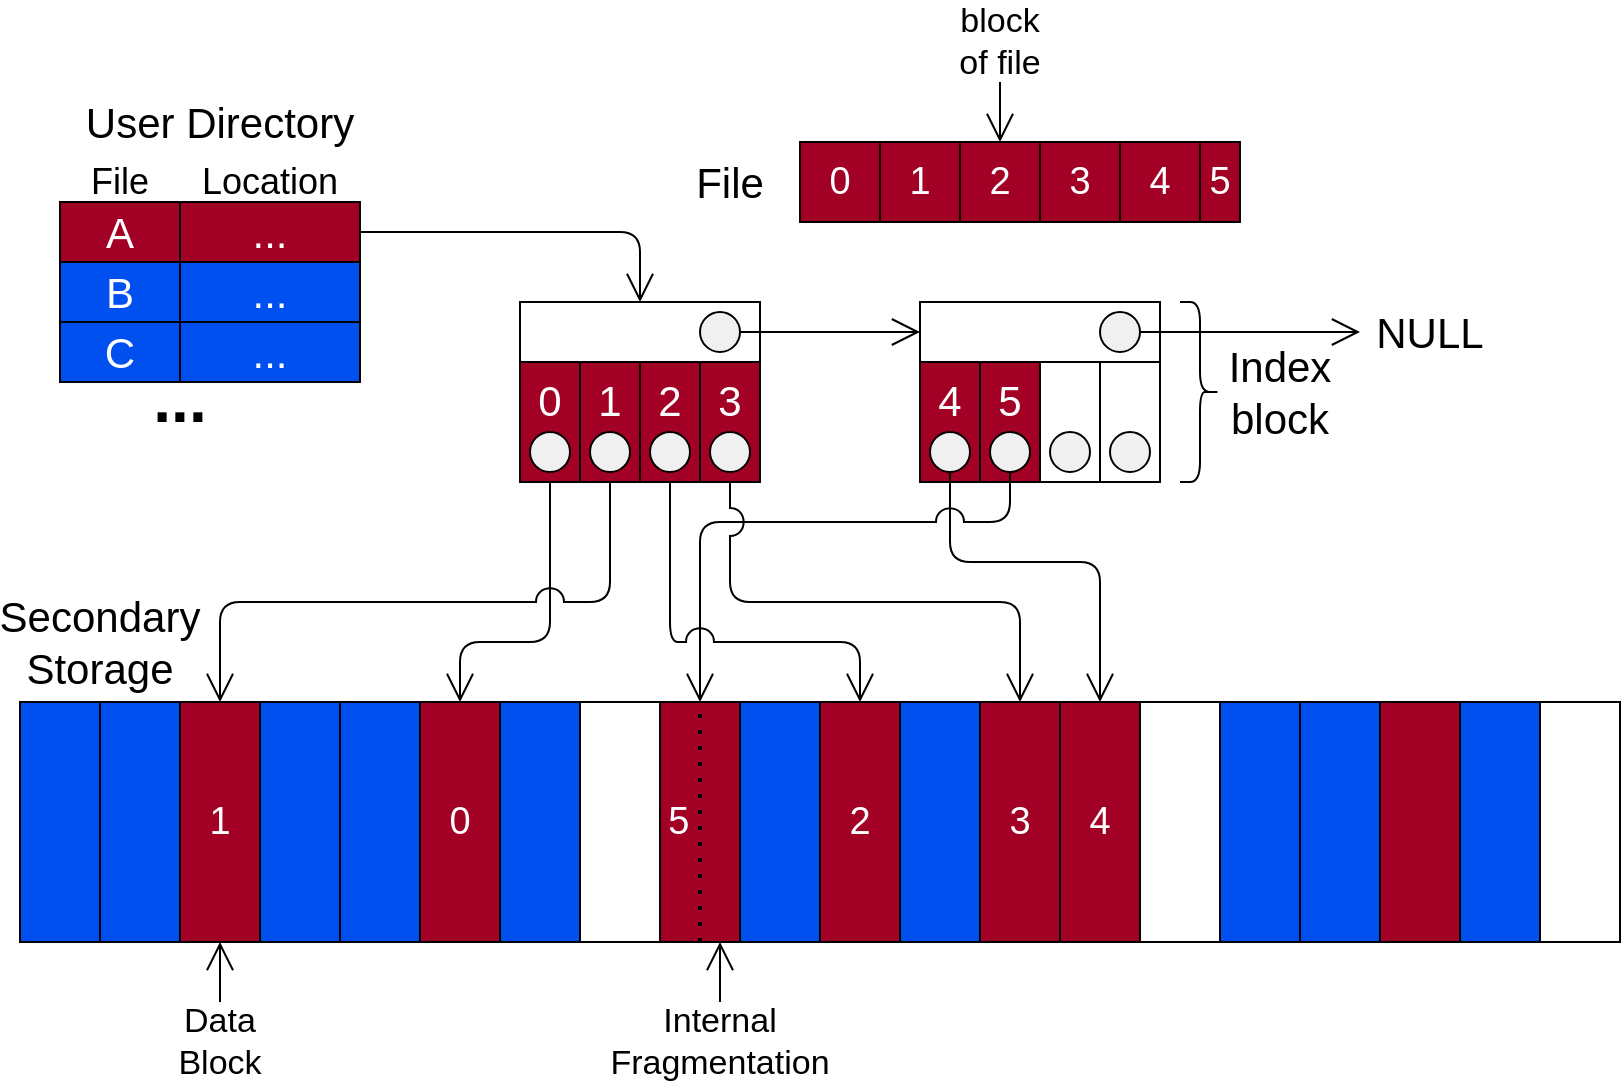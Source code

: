 <mxfile>
    <diagram id="OrIl6WB45YPyoF1tJ-wZ" name="Page-1">
        <mxGraphModel dx="976" dy="1409" grid="1" gridSize="10" guides="1" tooltips="1" connect="1" arrows="1" fold="1" page="1" pageScale="1" pageWidth="850" pageHeight="1100" math="0" shadow="0">
            <root>
                <mxCell id="0"/>
                <mxCell id="1" parent="0"/>
                <mxCell id="2" value="A" style="rounded=0;whiteSpace=wrap;html=1;fontSize=21;fillColor=#a20025;fontColor=#ffffff;strokeColor=#000000;" vertex="1" parent="1">
                    <mxGeometry x="40" y="140" width="60" height="30" as="geometry"/>
                </mxCell>
                <mxCell id="35" style="edgeStyle=orthogonalEdgeStyle;html=1;exitX=1;exitY=0.5;exitDx=0;exitDy=0;entryX=0.5;entryY=0;entryDx=0;entryDy=0;endArrow=open;endFill=0;endSize=12;" edge="1" parent="1" source="3" target="13">
                    <mxGeometry relative="1" as="geometry"/>
                </mxCell>
                <mxCell id="3" value="..." style="rounded=0;whiteSpace=wrap;html=1;fontSize=21;fillColor=#a20025;fontColor=#ffffff;strokeColor=#000000;" vertex="1" parent="1">
                    <mxGeometry x="100" y="140" width="90" height="30" as="geometry"/>
                </mxCell>
                <mxCell id="4" value="B" style="rounded=0;whiteSpace=wrap;html=1;fontSize=21;fillColor=#0050ef;fontColor=#ffffff;strokeColor=#000000;" vertex="1" parent="1">
                    <mxGeometry x="40" y="170" width="60" height="30" as="geometry"/>
                </mxCell>
                <mxCell id="5" value="..." style="rounded=0;whiteSpace=wrap;html=1;fontSize=21;fillColor=#0050ef;fontColor=#ffffff;strokeColor=#000000;" vertex="1" parent="1">
                    <mxGeometry x="100" y="170" width="90" height="30" as="geometry"/>
                </mxCell>
                <mxCell id="6" value="C" style="rounded=0;whiteSpace=wrap;html=1;fontSize=21;fillColor=#0050ef;fontColor=#ffffff;strokeColor=#000000;" vertex="1" parent="1">
                    <mxGeometry x="40" y="200" width="60" height="30" as="geometry"/>
                </mxCell>
                <mxCell id="7" value="..." style="rounded=0;whiteSpace=wrap;html=1;fontSize=21;fillColor=#0050ef;fontColor=#ffffff;strokeColor=#000000;" vertex="1" parent="1">
                    <mxGeometry x="100" y="200" width="90" height="30" as="geometry"/>
                </mxCell>
                <mxCell id="8" value="..." style="text;html=1;strokeColor=none;fillColor=none;align=center;verticalAlign=bottom;whiteSpace=wrap;rounded=0;fontSize=32;fontStyle=1" vertex="1" parent="1">
                    <mxGeometry x="80" y="240" width="40" height="20" as="geometry"/>
                </mxCell>
                <mxCell id="9" value="File" style="text;html=1;strokeColor=none;fillColor=none;align=center;verticalAlign=middle;whiteSpace=wrap;rounded=0;fontSize=18;" vertex="1" parent="1">
                    <mxGeometry x="50" y="120" width="40" height="20" as="geometry"/>
                </mxCell>
                <mxCell id="10" value="Location" style="text;html=1;strokeColor=none;fillColor=none;align=center;verticalAlign=middle;whiteSpace=wrap;rounded=0;fontSize=18;" vertex="1" parent="1">
                    <mxGeometry x="100" y="120" width="90" height="20" as="geometry"/>
                </mxCell>
                <mxCell id="11" value="User Directory" style="text;html=1;strokeColor=none;fillColor=none;align=center;verticalAlign=middle;whiteSpace=wrap;rounded=0;fontSize=21;" vertex="1" parent="1">
                    <mxGeometry x="50" y="90" width="140" height="20" as="geometry"/>
                </mxCell>
                <mxCell id="13" value="" style="rounded=0;whiteSpace=wrap;html=1;strokeColor=#000000;" vertex="1" parent="1">
                    <mxGeometry x="270" y="190" width="120" height="30" as="geometry"/>
                </mxCell>
                <mxCell id="14" value="" style="ellipse;whiteSpace=wrap;html=1;aspect=fixed;fontSize=19;strokeColor=#000000;fillColor=#F0F0F0;" vertex="1" parent="1">
                    <mxGeometry x="360" y="195" width="20" height="20" as="geometry"/>
                </mxCell>
                <mxCell id="36" value="0" style="rounded=0;whiteSpace=wrap;html=1;fillColor=#a20025;fontColor=#ffffff;fontSize=19;strokeColor=#000000;verticalAlign=middle;" vertex="1" parent="1">
                    <mxGeometry x="220" y="390" width="40" height="120" as="geometry"/>
                </mxCell>
                <mxCell id="37" value="1" style="rounded=0;whiteSpace=wrap;html=1;fillColor=#a20025;fontColor=#ffffff;fontSize=19;strokeColor=#000000;" vertex="1" parent="1">
                    <mxGeometry x="100" y="390" width="40" height="120" as="geometry"/>
                </mxCell>
                <mxCell id="38" value="" style="rounded=0;whiteSpace=wrap;html=1;fillColor=#0050ef;strokeColor=#000000;" vertex="1" parent="1">
                    <mxGeometry x="20" y="390" width="40" height="120" as="geometry"/>
                </mxCell>
                <mxCell id="39" value="" style="rounded=0;whiteSpace=wrap;html=1;fillColor=#0050ef;fontColor=#ffffff;strokeColor=#000000;" vertex="1" parent="1">
                    <mxGeometry x="60" y="390" width="40" height="120" as="geometry"/>
                </mxCell>
                <mxCell id="40" value="" style="rounded=0;whiteSpace=wrap;html=1;fillColor=#0050ef;strokeColor=#000000;" vertex="1" parent="1">
                    <mxGeometry x="140" y="390" width="40" height="120" as="geometry"/>
                </mxCell>
                <mxCell id="41" value="" style="rounded=0;whiteSpace=wrap;html=1;fillColor=#0050ef;fontColor=#ffffff;strokeColor=#000000;" vertex="1" parent="1">
                    <mxGeometry x="180" y="390" width="40" height="120" as="geometry"/>
                </mxCell>
                <mxCell id="42" value="" style="rounded=0;whiteSpace=wrap;html=1;fillColor=#0050ef;fontColor=#ffffff;strokeColor=#000000;" vertex="1" parent="1">
                    <mxGeometry x="260" y="390" width="40" height="120" as="geometry"/>
                </mxCell>
                <mxCell id="43" value="" style="rounded=0;whiteSpace=wrap;html=1;strokeColor=#000000;" vertex="1" parent="1">
                    <mxGeometry x="300" y="390" width="40" height="120" as="geometry"/>
                </mxCell>
                <mxCell id="44" value="5&amp;nbsp; &amp;nbsp;&amp;nbsp;" style="rounded=0;whiteSpace=wrap;html=1;fillColor=#a20025;fontColor=#ffffff;strokeColor=#000000;fontSize=19;" vertex="1" parent="1">
                    <mxGeometry x="340" y="390" width="40" height="120" as="geometry"/>
                </mxCell>
                <mxCell id="45" value="" style="rounded=0;whiteSpace=wrap;html=1;fillColor=#0050ef;strokeColor=#000000;" vertex="1" parent="1">
                    <mxGeometry x="380" y="390" width="40" height="120" as="geometry"/>
                </mxCell>
                <mxCell id="46" value="2" style="rounded=0;whiteSpace=wrap;html=1;fillColor=#a20025;fontColor=#ffffff;fontSize=19;strokeColor=#000000;" vertex="1" parent="1">
                    <mxGeometry x="420" y="390" width="40" height="120" as="geometry"/>
                </mxCell>
                <mxCell id="47" value="" style="rounded=0;whiteSpace=wrap;html=1;fillColor=#0050ef;strokeColor=#000000;" vertex="1" parent="1">
                    <mxGeometry x="460" y="390" width="40" height="120" as="geometry"/>
                </mxCell>
                <mxCell id="48" value="3" style="rounded=0;whiteSpace=wrap;html=1;fillColor=#a20025;fontColor=#ffffff;fontSize=19;strokeColor=#000000;" vertex="1" parent="1">
                    <mxGeometry x="500" y="390" width="40" height="120" as="geometry"/>
                </mxCell>
                <mxCell id="49" value="4" style="rounded=0;whiteSpace=wrap;html=1;fillColor=#a20025;fontColor=#ffffff;fontSize=19;strokeColor=#000000;" vertex="1" parent="1">
                    <mxGeometry x="540" y="390" width="40" height="120" as="geometry"/>
                </mxCell>
                <mxCell id="50" value="" style="rounded=0;whiteSpace=wrap;html=1;strokeColor=#000000;" vertex="1" parent="1">
                    <mxGeometry x="580" y="390" width="40" height="120" as="geometry"/>
                </mxCell>
                <mxCell id="51" value="" style="rounded=0;whiteSpace=wrap;html=1;fillColor=#0050ef;strokeColor=#000000;" vertex="1" parent="1">
                    <mxGeometry x="620" y="390" width="40" height="120" as="geometry"/>
                </mxCell>
                <mxCell id="52" value="" style="endArrow=none;dashed=1;html=1;dashPattern=1 3;strokeWidth=2;fontSize=19;endSize=12;entryX=0.5;entryY=0;entryDx=0;entryDy=0;exitX=0.5;exitY=1;exitDx=0;exitDy=0;strokeColor=#000000;" edge="1" parent="1" source="44" target="44">
                    <mxGeometry width="50" height="50" relative="1" as="geometry">
                        <mxPoint x="120" y="640" as="sourcePoint"/>
                        <mxPoint x="170" y="590" as="targetPoint"/>
                    </mxGeometry>
                </mxCell>
                <mxCell id="64" value="" style="rounded=0;whiteSpace=wrap;html=1;fillColor=#a20025;fontColor=#ffffff;fontSize=19;strokeColor=#000000;verticalAlign=top;" vertex="1" parent="1">
                    <mxGeometry x="700" y="390" width="40" height="120" as="geometry"/>
                </mxCell>
                <mxCell id="65" value="" style="rounded=0;whiteSpace=wrap;html=1;fillColor=#0050ef;fontColor=#ffffff;strokeColor=#000000;" vertex="1" parent="1">
                    <mxGeometry x="660" y="390" width="40" height="120" as="geometry"/>
                </mxCell>
                <mxCell id="66" value="" style="rounded=0;whiteSpace=wrap;html=1;fillColor=#0050ef;fontColor=#ffffff;strokeColor=#000000;" vertex="1" parent="1">
                    <mxGeometry x="740" y="390" width="40" height="120" as="geometry"/>
                </mxCell>
                <mxCell id="67" value="" style="rounded=0;whiteSpace=wrap;html=1;strokeColor=#000000;" vertex="1" parent="1">
                    <mxGeometry x="780" y="390" width="40" height="120" as="geometry"/>
                </mxCell>
                <mxCell id="82" style="edgeStyle=orthogonalEdgeStyle;html=1;exitX=0.5;exitY=1;exitDx=0;exitDy=0;entryX=0.5;entryY=0;entryDx=0;entryDy=0;endArrow=open;endFill=0;endSize=12;jumpStyle=arc;jumpSize=14;" edge="1" parent="1" source="70" target="36">
                    <mxGeometry relative="1" as="geometry">
                        <Array as="points">
                            <mxPoint x="285" y="360"/>
                            <mxPoint x="240" y="360"/>
                        </Array>
                    </mxGeometry>
                </mxCell>
                <mxCell id="70" value="0" style="rounded=0;whiteSpace=wrap;html=1;verticalAlign=top;fontSize=21;fillColor=#a20025;fontColor=#ffffff;strokeColor=#000000;" vertex="1" parent="1">
                    <mxGeometry x="270" y="220" width="30" height="60" as="geometry"/>
                </mxCell>
                <mxCell id="71" value="" style="ellipse;whiteSpace=wrap;html=1;aspect=fixed;fontSize=19;strokeColor=#000000;fillColor=#F0F0F0;" vertex="1" parent="1">
                    <mxGeometry x="275" y="255" width="20" height="20" as="geometry"/>
                </mxCell>
                <mxCell id="83" style="edgeStyle=orthogonalEdgeStyle;html=1;exitX=0.5;exitY=1;exitDx=0;exitDy=0;entryX=0.5;entryY=0;entryDx=0;entryDy=0;endArrow=open;endFill=0;endSize=12;jumpStyle=arc;jumpSize=14;" edge="1" parent="1" source="72" target="37">
                    <mxGeometry relative="1" as="geometry">
                        <Array as="points">
                            <mxPoint x="315" y="340"/>
                            <mxPoint x="120" y="340"/>
                        </Array>
                    </mxGeometry>
                </mxCell>
                <mxCell id="72" value="1" style="rounded=0;whiteSpace=wrap;html=1;verticalAlign=top;fontSize=21;fillColor=#a20025;fontColor=#ffffff;strokeColor=#000000;" vertex="1" parent="1">
                    <mxGeometry x="300" y="220" width="30" height="60" as="geometry"/>
                </mxCell>
                <mxCell id="73" value="" style="ellipse;whiteSpace=wrap;html=1;aspect=fixed;fontSize=19;strokeColor=#000000;fillColor=#F0F0F0;" vertex="1" parent="1">
                    <mxGeometry x="305" y="255" width="20" height="20" as="geometry"/>
                </mxCell>
                <mxCell id="74" value="2" style="rounded=0;whiteSpace=wrap;html=1;verticalAlign=top;fontSize=21;fillColor=#a20025;fontColor=#ffffff;strokeColor=#000000;" vertex="1" parent="1">
                    <mxGeometry x="330" y="220" width="30" height="60" as="geometry"/>
                </mxCell>
                <mxCell id="75" value="" style="ellipse;whiteSpace=wrap;html=1;aspect=fixed;fontSize=19;strokeColor=#000000;fillColor=#F0F0F0;" vertex="1" parent="1">
                    <mxGeometry x="335" y="255" width="20" height="20" as="geometry"/>
                </mxCell>
                <mxCell id="80" value="3" style="rounded=0;whiteSpace=wrap;html=1;verticalAlign=top;fontSize=21;fillColor=#a20025;fontColor=#ffffff;strokeColor=#000000;" vertex="1" parent="1">
                    <mxGeometry x="360" y="220" width="30" height="60" as="geometry"/>
                </mxCell>
                <mxCell id="81" value="" style="ellipse;whiteSpace=wrap;html=1;aspect=fixed;fontSize=19;strokeColor=#000000;fillColor=#F0F0F0;" vertex="1" parent="1">
                    <mxGeometry x="365" y="255" width="20" height="20" as="geometry"/>
                </mxCell>
                <mxCell id="34" style="edgeStyle=none;html=1;exitX=1;exitY=0.5;exitDx=0;exitDy=0;entryX=0;entryY=0.5;entryDx=0;entryDy=0;endSize=12;endArrow=open;endFill=0;" edge="1" parent="1" source="14">
                    <mxGeometry relative="1" as="geometry">
                        <mxPoint x="470" y="205" as="targetPoint"/>
                    </mxGeometry>
                </mxCell>
                <mxCell id="86" value="" style="rounded=0;whiteSpace=wrap;html=1;strokeColor=#000000;" vertex="1" parent="1">
                    <mxGeometry x="470" y="190" width="120" height="30" as="geometry"/>
                </mxCell>
                <mxCell id="116" style="edgeStyle=orthogonalEdgeStyle;jumpStyle=arc;jumpSize=14;html=1;exitX=1;exitY=0.5;exitDx=0;exitDy=0;fontSize=17;endArrow=open;endFill=0;endSize=12;entryX=0;entryY=0.5;entryDx=0;entryDy=0;" edge="1" parent="1" source="87" target="117">
                    <mxGeometry relative="1" as="geometry">
                        <mxPoint x="700" y="205" as="targetPoint"/>
                    </mxGeometry>
                </mxCell>
                <mxCell id="87" value="" style="ellipse;whiteSpace=wrap;html=1;aspect=fixed;fontSize=19;fontColor=#000000;strokeColor=#000000;fillColor=#F0F0F0;" vertex="1" parent="1">
                    <mxGeometry x="560" y="195" width="20" height="20" as="geometry"/>
                </mxCell>
                <mxCell id="88" value="4" style="rounded=0;whiteSpace=wrap;html=1;verticalAlign=top;fontSize=21;fillColor=#a20025;fontColor=#ffffff;strokeColor=#000000;" vertex="1" parent="1">
                    <mxGeometry x="470" y="220" width="30" height="60" as="geometry"/>
                </mxCell>
                <mxCell id="96" style="edgeStyle=orthogonalEdgeStyle;html=1;exitX=0.5;exitY=1;exitDx=0;exitDy=0;entryX=0.5;entryY=0;entryDx=0;entryDy=0;endArrow=open;endFill=0;endSize=12;jumpStyle=arc;jumpSize=14;" edge="1" parent="1" source="89" target="49">
                    <mxGeometry relative="1" as="geometry">
                        <Array as="points">
                            <mxPoint x="485" y="320"/>
                            <mxPoint x="560" y="320"/>
                        </Array>
                    </mxGeometry>
                </mxCell>
                <mxCell id="89" value="" style="ellipse;whiteSpace=wrap;html=1;aspect=fixed;fontSize=19;strokeColor=#000000;fillColor=#F0F0F0;" vertex="1" parent="1">
                    <mxGeometry x="475" y="255" width="20" height="20" as="geometry"/>
                </mxCell>
                <mxCell id="90" value="5" style="rounded=0;whiteSpace=wrap;html=1;verticalAlign=top;fontSize=21;fillColor=#a20025;fontColor=#ffffff;strokeColor=#000000;" vertex="1" parent="1">
                    <mxGeometry x="500" y="220" width="30" height="60" as="geometry"/>
                </mxCell>
                <mxCell id="97" style="edgeStyle=orthogonalEdgeStyle;html=1;exitX=0.5;exitY=1;exitDx=0;exitDy=0;endArrow=open;endFill=0;endSize=12;jumpStyle=arc;jumpSize=14;" edge="1" parent="1" source="91">
                    <mxGeometry relative="1" as="geometry">
                        <mxPoint x="360" y="390" as="targetPoint"/>
                        <Array as="points">
                            <mxPoint x="515" y="300"/>
                            <mxPoint x="360" y="300"/>
                        </Array>
                    </mxGeometry>
                </mxCell>
                <mxCell id="91" value="" style="ellipse;whiteSpace=wrap;html=1;aspect=fixed;fontSize=19;strokeColor=#000000;fillColor=#F0F0F0;" vertex="1" parent="1">
                    <mxGeometry x="505" y="255" width="20" height="20" as="geometry"/>
                </mxCell>
                <mxCell id="92" value="" style="rounded=0;whiteSpace=wrap;html=1;strokeColor=#000000;" vertex="1" parent="1">
                    <mxGeometry x="530" y="220" width="30" height="60" as="geometry"/>
                </mxCell>
                <mxCell id="94" value="" style="rounded=0;whiteSpace=wrap;html=1;strokeColor=#000000;" vertex="1" parent="1">
                    <mxGeometry x="560" y="220" width="30" height="60" as="geometry"/>
                </mxCell>
                <mxCell id="99" style="edgeStyle=orthogonalEdgeStyle;html=1;exitX=0.5;exitY=0;exitDx=0;exitDy=0;entryX=0.75;entryY=1;entryDx=0;entryDy=0;fontSize=21;endArrow=open;endFill=0;endSize=12;" edge="1" parent="1" source="98" target="44">
                    <mxGeometry relative="1" as="geometry"/>
                </mxCell>
                <mxCell id="98" value="Internal Fragmentation" style="text;html=1;strokeColor=none;fillColor=none;align=center;verticalAlign=middle;whiteSpace=wrap;rounded=0;fontSize=17;" vertex="1" parent="1">
                    <mxGeometry x="300" y="540" width="140" height="40" as="geometry"/>
                </mxCell>
                <mxCell id="100" value="3" style="rounded=0;whiteSpace=wrap;html=1;fillColor=#a20025;fontColor=#ffffff;fontSize=19;strokeColor=#000000;" vertex="1" parent="1">
                    <mxGeometry x="530" y="110" width="40" height="40" as="geometry"/>
                </mxCell>
                <mxCell id="101" value="4" style="rounded=0;whiteSpace=wrap;html=1;fillColor=#a20025;fontColor=#ffffff;fontSize=19;strokeColor=#000000;" vertex="1" parent="1">
                    <mxGeometry x="570" y="110" width="40" height="40" as="geometry"/>
                </mxCell>
                <mxCell id="102" value="5" style="rounded=0;whiteSpace=wrap;html=1;fillColor=#a20025;fontColor=#ffffff;fontSize=19;strokeColor=#000000;" vertex="1" parent="1">
                    <mxGeometry x="610" y="110" width="20" height="40" as="geometry"/>
                </mxCell>
                <mxCell id="103" value="0" style="rounded=0;whiteSpace=wrap;html=1;fillColor=#a20025;fontColor=#ffffff;fontSize=19;strokeColor=#000000;" vertex="1" parent="1">
                    <mxGeometry x="410" y="110" width="40" height="40" as="geometry"/>
                </mxCell>
                <mxCell id="104" value="1" style="rounded=0;whiteSpace=wrap;html=1;fillColor=#a20025;fontColor=#ffffff;fontSize=19;strokeColor=#000000;" vertex="1" parent="1">
                    <mxGeometry x="450" y="110" width="40" height="40" as="geometry"/>
                </mxCell>
                <mxCell id="105" value="2" style="rounded=0;whiteSpace=wrap;html=1;fillColor=#a20025;fontColor=#ffffff;fontSize=19;strokeColor=#000000;" vertex="1" parent="1">
                    <mxGeometry x="490" y="110" width="40" height="40" as="geometry"/>
                </mxCell>
                <mxCell id="106" value="File" style="text;html=1;strokeColor=none;fillColor=none;align=center;verticalAlign=middle;whiteSpace=wrap;rounded=0;fontSize=21;" vertex="1" parent="1">
                    <mxGeometry x="350" y="120" width="50" height="20" as="geometry"/>
                </mxCell>
                <mxCell id="107" style="edgeStyle=none;html=1;exitX=0.5;exitY=1;exitDx=0;exitDy=0;entryX=0.5;entryY=0;entryDx=0;entryDy=0;fontSize=21;endArrow=open;endFill=0;endSize=12;" edge="1" parent="1" source="108" target="105">
                    <mxGeometry relative="1" as="geometry"/>
                </mxCell>
                <mxCell id="108" value="block of file" style="text;html=1;strokeColor=none;fillColor=none;align=center;verticalAlign=middle;whiteSpace=wrap;rounded=0;fontSize=17;" vertex="1" parent="1">
                    <mxGeometry x="480" y="40" width="60" height="40" as="geometry"/>
                </mxCell>
                <mxCell id="109" value="" style="ellipse;whiteSpace=wrap;html=1;aspect=fixed;fontSize=19;fontColor=#000000;strokeColor=#000000;fillColor=#F0F0F0;" vertex="1" parent="1">
                    <mxGeometry x="535" y="255" width="20" height="20" as="geometry"/>
                </mxCell>
                <mxCell id="110" value="" style="ellipse;whiteSpace=wrap;html=1;aspect=fixed;fontSize=19;fontColor=#000000;strokeColor=#000000;fillColor=#F0F0F0;" vertex="1" parent="1">
                    <mxGeometry x="565" y="255" width="20" height="20" as="geometry"/>
                </mxCell>
                <mxCell id="84" style="edgeStyle=orthogonalEdgeStyle;html=1;exitX=0.5;exitY=1;exitDx=0;exitDy=0;entryX=0.5;entryY=0;entryDx=0;entryDy=0;endArrow=open;endFill=0;endSize=12;jumpStyle=arc;jumpSize=14;" edge="1" parent="1" source="74" target="46">
                    <mxGeometry relative="1" as="geometry">
                        <Array as="points">
                            <mxPoint x="345" y="360"/>
                            <mxPoint x="440" y="360"/>
                        </Array>
                    </mxGeometry>
                </mxCell>
                <mxCell id="85" style="edgeStyle=orthogonalEdgeStyle;html=1;exitX=0.5;exitY=1;exitDx=0;exitDy=0;entryX=0.5;entryY=0;entryDx=0;entryDy=0;endArrow=open;endFill=0;endSize=12;jumpStyle=arc;jumpSize=14;" edge="1" parent="1" source="80" target="48">
                    <mxGeometry relative="1" as="geometry">
                        <Array as="points">
                            <mxPoint x="375" y="340"/>
                            <mxPoint x="520" y="340"/>
                        </Array>
                    </mxGeometry>
                </mxCell>
                <mxCell id="111" value="Index block" style="text;html=1;strokeColor=none;fillColor=none;align=center;verticalAlign=middle;whiteSpace=wrap;rounded=0;fontSize=21;" vertex="1" parent="1">
                    <mxGeometry x="630" y="225" width="40" height="20" as="geometry"/>
                </mxCell>
                <mxCell id="112" value="" style="shape=curlyBracket;whiteSpace=wrap;html=1;rounded=1;flipH=1;fontSize=21;strokeColor=#000000;fillColor=#F0F0F0;verticalAlign=middle;" vertex="1" parent="1">
                    <mxGeometry x="600" y="190" width="20" height="90" as="geometry"/>
                </mxCell>
                <mxCell id="114" style="edgeStyle=orthogonalEdgeStyle;jumpStyle=arc;jumpSize=14;html=1;exitX=0.5;exitY=0;exitDx=0;exitDy=0;entryX=0.5;entryY=1;entryDx=0;entryDy=0;fontSize=17;endArrow=open;endFill=0;endSize=12;" edge="1" parent="1" source="113" target="37">
                    <mxGeometry relative="1" as="geometry"/>
                </mxCell>
                <mxCell id="113" value="Data&lt;br style=&quot;font-size: 17px;&quot;&gt;Block" style="text;html=1;strokeColor=none;fillColor=none;align=center;verticalAlign=middle;whiteSpace=wrap;rounded=0;fontSize=17;" vertex="1" parent="1">
                    <mxGeometry x="95" y="540" width="50" height="40" as="geometry"/>
                </mxCell>
                <mxCell id="115" value="Secondary Storage" style="text;html=1;strokeColor=none;fillColor=none;align=center;verticalAlign=middle;whiteSpace=wrap;rounded=0;fontSize=21;" vertex="1" parent="1">
                    <mxGeometry x="10" y="350" width="100" height="20" as="geometry"/>
                </mxCell>
                <mxCell id="117" value="NULL" style="text;html=1;strokeColor=none;fillColor=none;align=center;verticalAlign=middle;whiteSpace=wrap;rounded=0;fontSize=21;" vertex="1" parent="1">
                    <mxGeometry x="690" y="195" width="70" height="20" as="geometry"/>
                </mxCell>
            </root>
        </mxGraphModel>
    </diagram>
</mxfile>